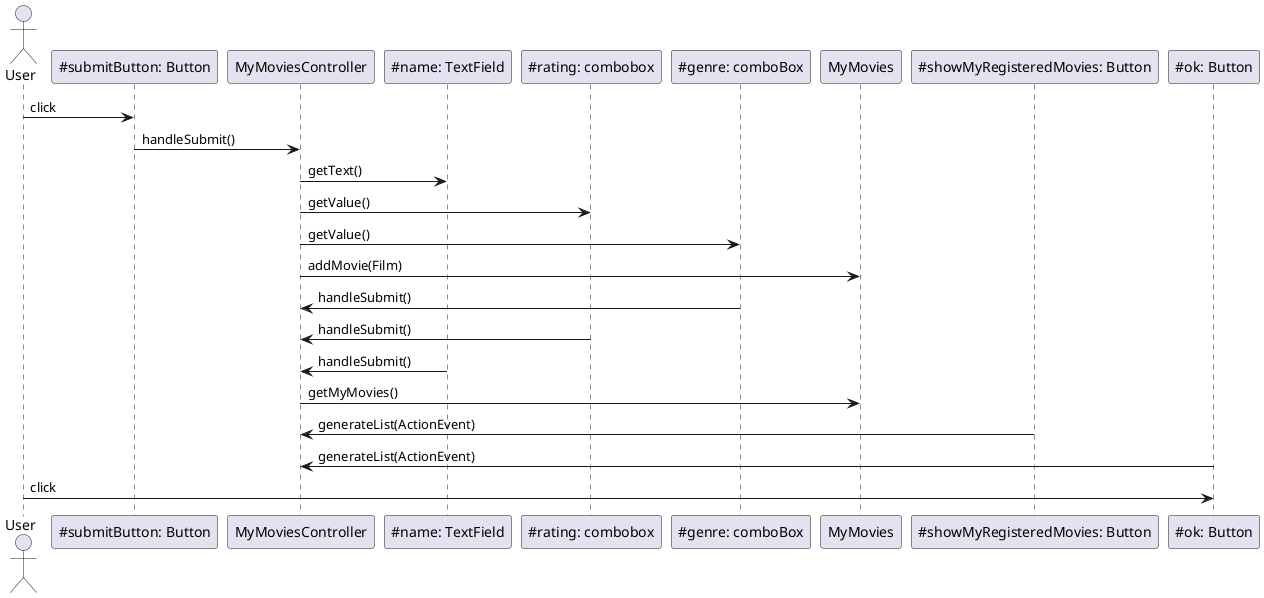 @startuml

actor User
User -> "~#submitButton: Button" as submitButton: click
submitButton -> MyMoviesController: handleSubmit()


MyMoviesController -> "~#name: TextField" as name: getText()
MyMoviesController -> "~#rating: combobox" as rating: getValue()
MyMoviesController -> "~#genre: comboBox" as genre: getValue()
MyMoviesController -> MyMovies: addMovie(Film)


genre -> MyMoviesController: handleSubmit()
rating -> MyMoviesController: handleSubmit()
name -> MyMoviesController: handleSubmit()
MyMoviesController -> MyMovies: getMyMovies()
"~#showMyRegisteredMovies: Button" -> MyMoviesController: generateList(ActionEvent)
"~#ok: Button" as ok -> MyMoviesController: generateList(ActionEvent)
User -> ok: click

@enduml